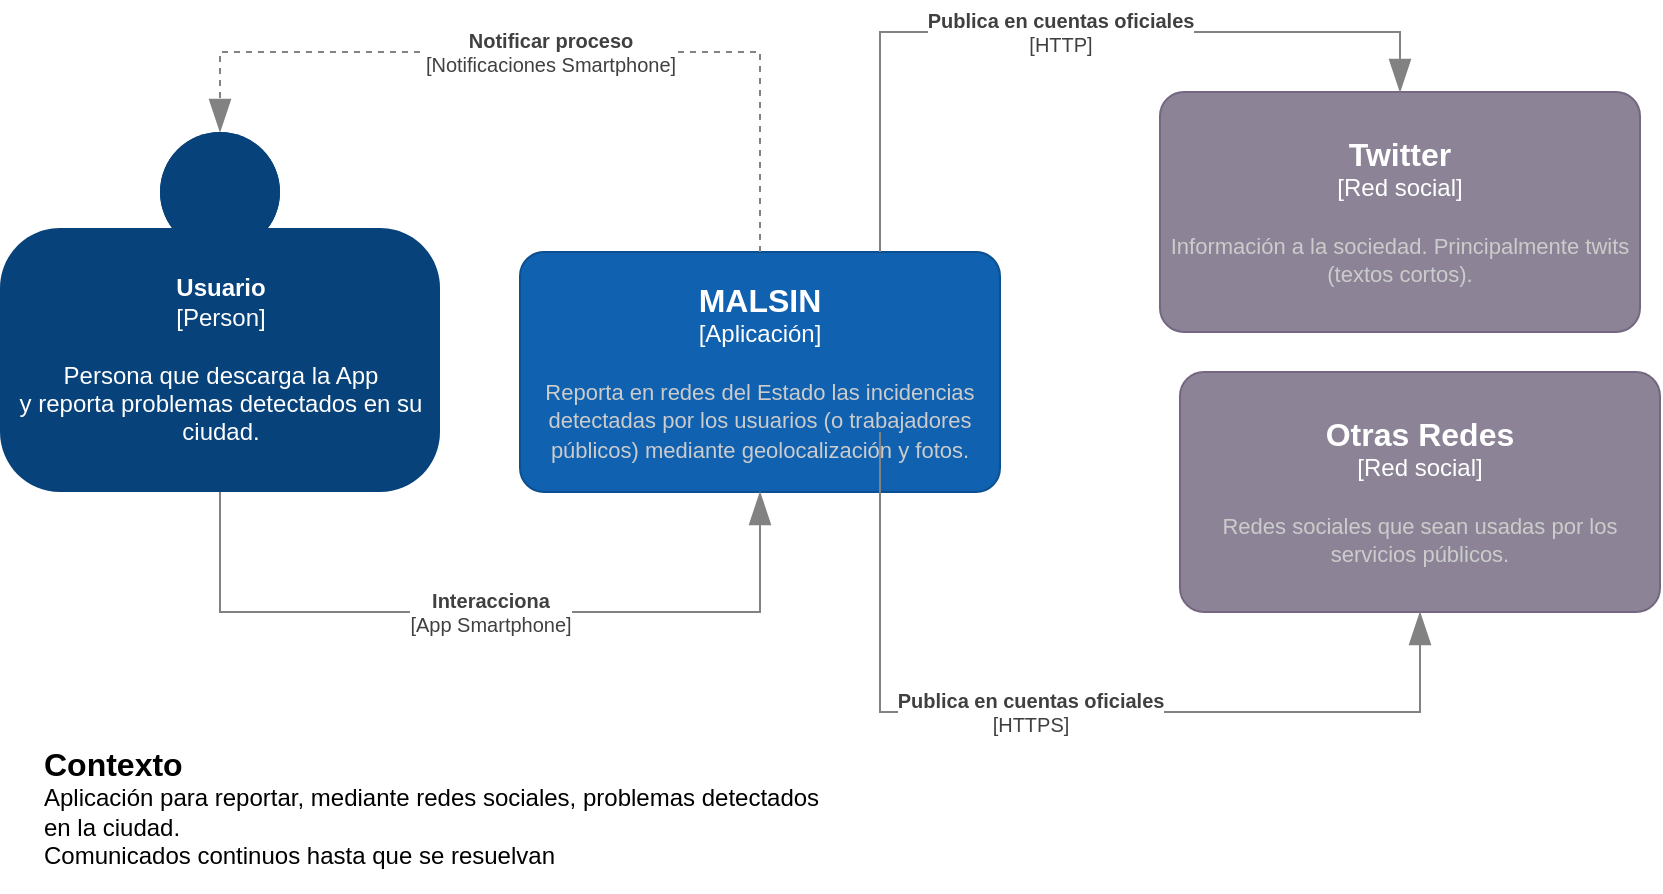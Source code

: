 <mxfile version="15.4.0" type="device" pages="2"><diagram id="bhpcVSIzA_ziSEn6IgQa" name="Contexto"><mxGraphModel dx="1024" dy="592" grid="1" gridSize="10" guides="1" tooltips="1" connect="1" arrows="1" fold="1" page="1" pageScale="1" pageWidth="1169" pageHeight="827" math="0" shadow="0"><root><mxCell id="0"/><mxCell id="1" parent="0"/><object placeholders="1" c4Name="MALSIN" c4Type="Aplicación" c4Description="Reporta en redes del Estado las incidencias detectadas por los usuarios (o trabajadores públicos) mediante geolocalización y fotos." label="&lt;font style=&quot;font-size: 16px&quot;&gt;&lt;b&gt;%c4Name%&lt;/b&gt;&lt;/font&gt;&lt;div&gt;[%c4Type%]&lt;/div&gt;&lt;br&gt;&lt;div&gt;&lt;font style=&quot;font-size: 11px&quot;&gt;&lt;font color=&quot;#cccccc&quot;&gt;%c4Description%&lt;/font&gt;&lt;/div&gt;" id="xZWOkpPR-2VBZKUVJ4dj-3"><mxCell style="rounded=1;whiteSpace=wrap;html=1;labelBackgroundColor=none;fillColor=#1061B0;fontColor=#ffffff;align=center;arcSize=10;strokeColor=#0D5091;metaEdit=1;resizable=0;points=[[0.25,0,0],[0.5,0,0],[0.75,0,0],[1,0.25,0],[1,0.5,0],[1,0.75,0],[0.75,1,0],[0.5,1,0],[0.25,1,0],[0,0.75,0],[0,0.5,0],[0,0.25,0]];" vertex="1" parent="1"><mxGeometry x="270" y="260" width="240" height="120" as="geometry"/></mxCell></object><object placeholders="1" c4Name="Twitter" c4Type="Red social" c4Description="Información a la sociedad. Principalmente twits (textos cortos)." label="&lt;font style=&quot;font-size: 16px&quot;&gt;&lt;b&gt;%c4Name%&lt;/b&gt;&lt;/font&gt;&lt;div&gt;[%c4Type%]&lt;/div&gt;&lt;br&gt;&lt;div&gt;&lt;font style=&quot;font-size: 11px&quot;&gt;&lt;font color=&quot;#cccccc&quot;&gt;%c4Description%&lt;/font&gt;&lt;/div&gt;" id="xZWOkpPR-2VBZKUVJ4dj-4"><mxCell style="rounded=1;whiteSpace=wrap;html=1;labelBackgroundColor=none;fillColor=#8C8496;fontColor=#ffffff;align=center;arcSize=10;strokeColor=#736782;metaEdit=1;resizable=0;points=[[0.25,0,0],[0.5,0,0],[0.75,0,0],[1,0.25,0],[1,0.5,0],[1,0.75,0],[0.75,1,0],[0.5,1,0],[0.25,1,0],[0,0.75,0],[0,0.5,0],[0,0.25,0]];" vertex="1" parent="1"><mxGeometry x="590" y="180" width="240" height="120" as="geometry"/></mxCell></object><object placeholders="1" c4Name="Otras Redes" c4Type="Red social" c4Description="Redes sociales que sean usadas por los servicios públicos." label="&lt;font style=&quot;font-size: 16px&quot;&gt;&lt;b&gt;%c4Name%&lt;/b&gt;&lt;/font&gt;&lt;div&gt;[%c4Type%]&lt;/div&gt;&lt;br&gt;&lt;div&gt;&lt;font style=&quot;font-size: 11px&quot;&gt;&lt;font color=&quot;#cccccc&quot;&gt;%c4Description%&lt;/font&gt;&lt;/div&gt;" id="xZWOkpPR-2VBZKUVJ4dj-5"><mxCell style="rounded=1;whiteSpace=wrap;html=1;labelBackgroundColor=none;fillColor=#8C8496;fontColor=#ffffff;align=center;arcSize=10;strokeColor=#736782;metaEdit=1;resizable=0;points=[[0.25,0,0],[0.5,0,0],[0.75,0,0],[1,0.25,0],[1,0.5,0],[1,0.75,0],[0.75,1,0],[0.5,1,0],[0.25,1,0],[0,0.75,0],[0,0.5,0],[0,0.25,0]];direction=west;" vertex="1" parent="1"><mxGeometry x="600" y="320" width="240" height="120" as="geometry"/></mxCell></object><object placeholders="1" c4Type="Relationship" c4Technology="App Smartphone" c4Description="Interacciona" label="&lt;div style=&quot;text-align: left&quot;&gt;&lt;div style=&quot;text-align: center&quot;&gt;&lt;b&gt;%c4Description%&lt;/b&gt;&lt;/div&gt;&lt;div style=&quot;text-align: center&quot;&gt;[%c4Technology%]&lt;/div&gt;&lt;/div&gt;" id="xZWOkpPR-2VBZKUVJ4dj-6"><mxCell style="endArrow=blockThin;html=1;fontSize=10;fontColor=#404040;strokeWidth=1;endFill=1;strokeColor=#828282;elbow=vertical;metaEdit=1;endSize=14;startSize=14;jumpStyle=arc;jumpSize=16;rounded=0;edgeStyle=orthogonalEdgeStyle;exitX=0.5;exitY=1;exitDx=0;exitDy=0;exitPerimeter=0;entryX=0.5;entryY=1;entryDx=0;entryDy=0;entryPerimeter=0;" edge="1" parent="1" target="xZWOkpPR-2VBZKUVJ4dj-3" source="xZWOkpPR-2VBZKUVJ4dj-10"><mxGeometry width="240" relative="1" as="geometry"><mxPoint x="100" y="380" as="sourcePoint"/><mxPoint x="460" y="260" as="targetPoint"/><Array as="points"><mxPoint x="120" y="440"/><mxPoint x="390" y="440"/></Array></mxGeometry></mxCell></object><object placeholders="1" c4Type="Relationship" c4Technology="Notificaciones Smartphone" c4Description="Notificar proceso" label="&lt;div style=&quot;text-align: left&quot;&gt;&lt;div style=&quot;text-align: center&quot;&gt;&lt;b&gt;%c4Description%&lt;/b&gt;&lt;/div&gt;&lt;div style=&quot;text-align: center&quot;&gt;[%c4Technology%]&lt;/div&gt;&lt;/div&gt;" id="xZWOkpPR-2VBZKUVJ4dj-7"><mxCell style="endArrow=blockThin;html=1;fontSize=10;fontColor=#404040;strokeWidth=1;endFill=1;strokeColor=#828282;elbow=vertical;metaEdit=1;endSize=14;startSize=14;jumpStyle=arc;jumpSize=16;rounded=0;edgeStyle=orthogonalEdgeStyle;exitX=0.5;exitY=0;exitDx=0;exitDy=0;exitPerimeter=0;entryX=0.5;entryY=0;entryDx=0;entryDy=0;entryPerimeter=0;dashed=1;" edge="1" parent="1" source="xZWOkpPR-2VBZKUVJ4dj-3" target="xZWOkpPR-2VBZKUVJ4dj-10"><mxGeometry width="240" relative="1" as="geometry"><mxPoint x="290" y="320" as="sourcePoint"/><mxPoint x="100" y="200" as="targetPoint"/><Array as="points"><mxPoint x="350" y="160"/><mxPoint x="95" y="160"/></Array></mxGeometry></mxCell></object><object placeholders="1" c4Type="Relationship" c4Technology="HTTP" c4Description="Publica en cuentas oficiales" label="&lt;div style=&quot;text-align: left&quot;&gt;&lt;div style=&quot;text-align: center&quot;&gt;&lt;b&gt;%c4Description%&lt;/b&gt;&lt;/div&gt;&lt;div style=&quot;text-align: center&quot;&gt;[%c4Technology%]&lt;/div&gt;&lt;/div&gt;" id="xZWOkpPR-2VBZKUVJ4dj-8"><mxCell style="endArrow=blockThin;html=1;fontSize=10;fontColor=#404040;strokeWidth=1;endFill=1;strokeColor=#828282;elbow=vertical;metaEdit=1;endSize=14;startSize=14;jumpStyle=arc;jumpSize=16;rounded=0;edgeStyle=orthogonalEdgeStyle;exitX=0.75;exitY=0;exitDx=0;exitDy=0;exitPerimeter=0;entryX=0.5;entryY=0;entryDx=0;entryDy=0;entryPerimeter=0;" edge="1" parent="1" source="xZWOkpPR-2VBZKUVJ4dj-3" target="xZWOkpPR-2VBZKUVJ4dj-4"><mxGeometry width="240" relative="1" as="geometry"><mxPoint x="290" y="320" as="sourcePoint"/><mxPoint x="530" y="320" as="targetPoint"/><Array as="points"><mxPoint x="450" y="150"/><mxPoint x="710" y="150"/></Array></mxGeometry></mxCell></object><object placeholders="1" c4Type="Relationship" c4Technology="HTTPS" c4Description="Publica en cuentas oficiales" label="&lt;div style=&quot;text-align: left&quot;&gt;&lt;div style=&quot;text-align: center&quot;&gt;&lt;b&gt;%c4Description%&lt;/b&gt;&lt;/div&gt;&lt;div style=&quot;text-align: center&quot;&gt;[%c4Technology%]&lt;/div&gt;&lt;/div&gt;" id="xZWOkpPR-2VBZKUVJ4dj-9"><mxCell style="endArrow=blockThin;html=1;fontSize=10;fontColor=#404040;strokeWidth=1;endFill=1;strokeColor=#828282;elbow=vertical;metaEdit=1;endSize=14;startSize=14;jumpStyle=arc;jumpSize=16;rounded=0;edgeStyle=orthogonalEdgeStyle;entryX=0.5;entryY=0;entryDx=0;entryDy=0;entryPerimeter=0;exitX=0.75;exitY=1;exitDx=0;exitDy=0;exitPerimeter=0;" edge="1" parent="1" source="xZWOkpPR-2VBZKUVJ4dj-3" target="xZWOkpPR-2VBZKUVJ4dj-5"><mxGeometry width="240" relative="1" as="geometry"><mxPoint x="290" y="300" as="sourcePoint"/><mxPoint x="530" y="300" as="targetPoint"/><Array as="points"><mxPoint x="450" y="350"/><mxPoint x="450" y="350"/><mxPoint x="450" y="490"/><mxPoint x="720" y="490"/></Array></mxGeometry></mxCell></object><object placeholders="1" c4Name="Usuario" c4Type="Person" c4Description="Persona que descarga la App&#10;y reporta problemas detectados en su&#10;ciudad." label="&lt;b&gt;%c4Name%&lt;/b&gt;&lt;div&gt;[%c4Type%]&lt;/div&gt;&lt;br&gt;&lt;div&gt;%c4Description%&lt;/div&gt;" id="xZWOkpPR-2VBZKUVJ4dj-10"><mxCell style="html=1;dashed=0;whitespace=wrap;fillColor=#08427b;strokeColor=none;fontColor=#ffffff;shape=mxgraph.c4.person;align=center;metaEdit=1;points=[[0.5,0,0],[1,0.5,0],[1,0.75,0],[0.75,1,0],[0.5,1,0],[0.25,1,0],[0,0.75,0],[0,0.5,0]];metaData={&quot;c4Type&quot;:{&quot;editable&quot;:false}};" vertex="1" parent="1"><mxGeometry x="10" y="200" width="220" height="180" as="geometry"/></mxCell></object><object placeholders="1" c4Name="Contexto" c4Type="ContainerScopeBoundary" c4Description="Aplicación para reportar, mediante redes sociales, problemas detectados en la ciudad.&#10;Comunicados continuos hasta que se resuelvan" label="&lt;font style=&quot;font-size: 16px&quot;&gt;&lt;b&gt;&lt;div style=&quot;text-align: left&quot;&gt;%c4Name%&lt;/div&gt;&lt;/b&gt;&lt;/font&gt;&lt;div style=&quot;text-align: left&quot;&gt;%c4Description%&lt;/div&gt;" id="xZWOkpPR-2VBZKUVJ4dj-13"><mxCell style="text;html=1;strokeColor=none;fillColor=none;align=left;verticalAlign=top;whiteSpace=wrap;rounded=0;metaEdit=1;allowArrows=0;resizable=1;rotatable=0;connectable=0;recursiveResize=0;expand=0;pointerEvents=0;points=[[0.25,0,0],[0.5,0,0],[0.75,0,0],[1,0.25,0],[1,0.5,0],[1,0.75,0],[0.75,1,0],[0.5,1,0],[0.25,1,0],[0,0.75,0],[0,0.5,0],[0,0.25,0]];" vertex="1" parent="1"><mxGeometry x="30" y="500" width="390" height="80" as="geometry"/></mxCell></object></root></mxGraphModel></diagram><diagram id="jKZFux_ijiAEWJzYeSFY" name="Container"><mxGraphModel dx="1463" dy="846" grid="1" gridSize="10" guides="1" tooltips="1" connect="1" arrows="1" fold="1" page="1" pageScale="1" pageWidth="1169" pageHeight="827" math="0" shadow="0"><root><mxCell id="hO78FGrS3cCrZq-uTMyz-0"/><mxCell id="hO78FGrS3cCrZq-uTMyz-1" parent="hO78FGrS3cCrZq-uTMyz-0"/><object placeholders="1" c4Name="MALSIN" c4Type="SystemScopeBoundary" c4Application="Aplicación" label="&lt;font style=&quot;font-size: 16px&quot;&gt;&lt;b&gt;&lt;div style=&quot;text-align: left&quot;&gt;%c4Name%&lt;/div&gt;&lt;/b&gt;&lt;/font&gt;&lt;div style=&quot;text-align: left&quot;&gt;[%c4Application%]&lt;/div&gt;" id="hO78FGrS3cCrZq-uTMyz-2"><mxCell style="rounded=1;fontSize=11;whiteSpace=wrap;html=1;dashed=1;arcSize=20;fillColor=none;strokeColor=#666666;fontColor=#333333;labelBackgroundColor=none;align=left;verticalAlign=bottom;labelBorderColor=none;spacingTop=0;spacing=10;dashPattern=8 4;metaEdit=1;rotatable=0;perimeter=rectanglePerimeter;noLabel=0;labelPadding=0;allowArrows=0;connectable=0;expand=0;recursiveResize=0;editable=1;pointerEvents=0;absoluteArcSize=1;points=[[0.25,0,0],[0.5,0,0],[0.75,0,0],[1,0.25,0],[1,0.5,0],[1,0.75,0],[0.75,1,0],[0.5,1,0],[0.25,1,0],[0,0.75,0],[0,0.5,0],[0,0.25,0]];" vertex="1" parent="hO78FGrS3cCrZq-uTMyz-1"><mxGeometry x="140" y="280" width="980" height="480" as="geometry"/></mxCell></object><object placeholders="1" c4Name="Servidor Central" c4Type="Container" c4Technology="Spring-ApiRest" c4Description="Comunica las incidencias en las redes sociales. &#10;Recibe las incidencias." label="&lt;font style=&quot;font-size: 16px&quot;&gt;&lt;b&gt;%c4Name%&lt;/b&gt;&lt;/font&gt;&lt;div&gt;[%c4Type%: %c4Technology%]&lt;/div&gt;&lt;br&gt;&lt;div&gt;&lt;font style=&quot;font-size: 11px&quot;&gt;&lt;font color=&quot;#E6E6E6&quot;&gt;%c4Description%&lt;/font&gt;&lt;/div&gt;" id="hO78FGrS3cCrZq-uTMyz-3"><mxCell style="rounded=1;whiteSpace=wrap;html=1;fontSize=11;labelBackgroundColor=none;fillColor=#23A2D9;fontColor=#ffffff;align=center;arcSize=10;strokeColor=#0E7DAD;metaEdit=1;resizable=0;points=[[0.25,0,0],[0.5,0,0],[0.75,0,0],[1,0.25,0],[1,0.5,0],[1,0.75,0],[0.75,1,0],[0.5,1,0],[0.25,1,0],[0,0.75,0],[0,0.5,0],[0,0.25,0]];" vertex="1" parent="hO78FGrS3cCrZq-uTMyz-1"><mxGeometry x="310" y="302.5" width="240" height="120" as="geometry"/></mxCell></object><object placeholders="1" c4Name="Usuario" c4Type="Person" c4Description="Persona que descarga la App&#10;y reporta problemas detectados en su&#10;ciudad." label="&lt;b&gt;%c4Name%&lt;/b&gt;&lt;div&gt;[%c4Type%]&lt;/div&gt;&lt;br&gt;&lt;div&gt;%c4Description%&lt;/div&gt;" id="13QODg2VXAd3xc3TsFXr-0"><mxCell style="html=1;dashed=0;whitespace=wrap;fillColor=#08427b;strokeColor=none;fontColor=#ffffff;shape=mxgraph.c4.person;align=center;metaEdit=1;points=[[0.5,0,0],[1,0.5,0],[1,0.75,0],[0.75,1,0],[0.5,1,0],[0.25,1,0],[0,0.75,0],[0,0.5,0]];metaData={&quot;c4Type&quot;:{&quot;editable&quot;:false}};" vertex="1" parent="hO78FGrS3cCrZq-uTMyz-1"><mxGeometry x="725" y="10" width="210" height="170" as="geometry"/></mxCell></object><object placeholders="1" c4Name="Aplicación Móvil" c4Type="Container" c4Technology="¿Xamarin?¿ionic?" c4Description="Gestiona fotos, geolocalización, mensajes y sincronizacion con internet." label="&lt;font style=&quot;font-size: 16px&quot;&gt;&lt;b&gt;%c4Name%&lt;/b&gt;&lt;/font&gt;&lt;div&gt;[%c4Type%: %c4Technology%]&lt;/div&gt;&lt;br&gt;&lt;div&gt;&lt;font style=&quot;font-size: 11px&quot;&gt;&lt;font color=&quot;#E6E6E6&quot;&gt;%c4Description%&lt;/font&gt;&lt;/div&gt;" id="13QODg2VXAd3xc3TsFXr-3"><mxCell style="rounded=1;whiteSpace=wrap;html=1;fontSize=11;labelBackgroundColor=none;fillColor=#23A2D9;fontColor=#ffffff;align=center;arcSize=10;strokeColor=#0E7DAD;metaEdit=1;resizable=0;points=[[0.25,0,0],[0.5,0,0],[0.75,0,0],[1,0.25,0],[1,0.5,0],[1,0.75,0],[0.75,1,0],[0.5,1,0],[0.25,1,0],[0,0.75,0],[0,0.5,0],[0,0.25,0]];" vertex="1" parent="hO78FGrS3cCrZq-uTMyz-1"><mxGeometry x="710" y="302.5" width="240" height="120" as="geometry"/></mxCell></object><object placeholders="1" c4Type="Database" c4Container="" c4Technology="PostgreSQL" c4Description="" label="%c4Type%&lt;div&gt;[%c4Container%:&amp;nbsp;%c4Technology%]&lt;/div&gt;&lt;br&gt;&lt;div&gt;%c4Description%&lt;/div&gt;" id="13QODg2VXAd3xc3TsFXr-4"><mxCell style="shape=cylinder;whiteSpace=wrap;html=1;boundedLbl=1;rounded=0;labelBackgroundColor=none;fillColor=#438DD5;fontSize=12;fontColor=#ffffff;align=center;strokeColor=#3C7FC0;metaEdit=1;points=[[0.5,0,0],[1,0.25,0],[1,0.5,0],[1,0.75,0],[0.5,1,0],[0,0.75,0],[0,0.5,0],[0,0.25,0]];metaData={&quot;c4Type&quot;:{&quot;editable&quot;:false}};" vertex="1" parent="hO78FGrS3cCrZq-uTMyz-1"><mxGeometry x="150" y="294" width="80" height="70" as="geometry"/></mxCell></object><object placeholders="1" c4Type="Database" c4Container="" c4Technology="SQLite" c4Description="" label="%c4Type%&lt;div&gt;[%c4Container%:&amp;nbsp;%c4Technology%]&lt;/div&gt;&lt;br&gt;&lt;div&gt;%c4Description%&lt;/div&gt;" id="13QODg2VXAd3xc3TsFXr-5"><mxCell style="shape=cylinder;whiteSpace=wrap;html=1;boundedLbl=1;rounded=0;labelBackgroundColor=none;fillColor=#438DD5;fontSize=12;fontColor=#ffffff;align=center;strokeColor=#3C7FC0;metaEdit=1;points=[[0.5,0,0],[1,0.25,0],[1,0.5,0],[1,0.75,0],[0.5,1,0],[0,0.75,0],[0,0.5,0],[0,0.25,0]];metaData={&quot;c4Type&quot;:{&quot;editable&quot;:false}};" vertex="1" parent="hO78FGrS3cCrZq-uTMyz-1"><mxGeometry x="1040" y="314" width="70" height="80" as="geometry"/></mxCell></object><object placeholders="1" c4Name="IA Google" c4Type="Container" c4Technology="ApiRest" c4Description="Descarta imágenes que no sean adecuadas o sean de mal gusto." label="&lt;font style=&quot;font-size: 16px&quot;&gt;&lt;b&gt;%c4Name%&lt;/b&gt;&lt;/font&gt;&lt;div&gt;[%c4Type%: %c4Technology%]&lt;/div&gt;&lt;br&gt;&lt;div&gt;&lt;font style=&quot;font-size: 11px&quot;&gt;&lt;font color=&quot;#E6E6E6&quot;&gt;%c4Description%&lt;/font&gt;&lt;/div&gt;" id="13QODg2VXAd3xc3TsFXr-6"><mxCell style="rounded=1;whiteSpace=wrap;html=1;fontSize=11;labelBackgroundColor=none;fillColor=#23A2D9;fontColor=#ffffff;align=center;arcSize=10;strokeColor=#0E7DAD;metaEdit=1;resizable=0;points=[[0.25,0,0],[0.5,0,0],[0.75,0,0],[1,0.25,0],[1,0.5,0],[1,0.75,0],[0.75,1,0],[0.5,1,0],[0.25,1,0],[0,0.75,0],[0,0.5,0],[0,0.25,0]];" vertex="1" parent="hO78FGrS3cCrZq-uTMyz-1"><mxGeometry x="160" y="560" width="240" height="120" as="geometry"/></mxCell></object><object placeholders="1" c4Name="Red social" c4Type="Container" c4Technology="ApiRest" c4Description="Gestiona cuentas de usuario" label="&lt;font style=&quot;font-size: 16px&quot;&gt;&lt;b&gt;%c4Name%&lt;/b&gt;&lt;/font&gt;&lt;div&gt;[%c4Type%: %c4Technology%]&lt;/div&gt;&lt;br&gt;&lt;div&gt;&lt;font style=&quot;font-size: 11px&quot;&gt;&lt;font color=&quot;#E6E6E6&quot;&gt;%c4Description%&lt;/font&gt;&lt;/div&gt;" id="13QODg2VXAd3xc3TsFXr-7"><mxCell style="rounded=1;whiteSpace=wrap;html=1;fontSize=11;labelBackgroundColor=none;fillColor=#23A2D9;fontColor=#ffffff;align=center;arcSize=10;strokeColor=#0E7DAD;metaEdit=1;resizable=0;points=[[0.25,0,0],[0.5,0,0],[0.75,0,0],[1,0.25,0],[1,0.5,0],[1,0.75,0],[0.75,1,0],[0.5,1,0],[0.25,1,0],[0,0.75,0],[0,0.5,0],[0,0.25,0]];" vertex="1" parent="hO78FGrS3cCrZq-uTMyz-1"><mxGeometry x="420" y="560" width="240" height="120" as="geometry"/></mxCell></object><object placeholders="1" c4Name="Maps Google" c4Type="Container" c4Technology="servicio geolocalización" c4Description="Provee geolocalización y mapa interactivo" label="&lt;font style=&quot;font-size: 16px&quot;&gt;&lt;b&gt;%c4Name%&lt;/b&gt;&lt;/font&gt;&lt;div&gt;[%c4Type%: %c4Technology%]&lt;/div&gt;&lt;br&gt;&lt;div&gt;&lt;font style=&quot;font-size: 11px&quot;&gt;&lt;font color=&quot;#E6E6E6&quot;&gt;%c4Description%&lt;/font&gt;&lt;/div&gt;" id="13QODg2VXAd3xc3TsFXr-8"><mxCell style="rounded=1;whiteSpace=wrap;html=1;fontSize=11;labelBackgroundColor=none;fillColor=#23A2D9;fontColor=#ffffff;align=center;arcSize=10;strokeColor=#0E7DAD;metaEdit=1;resizable=0;points=[[0.25,0,0],[0.5,0,0],[0.75,0,0],[1,0.25,0],[1,0.5,0],[1,0.75,0],[0.75,1,0],[0.5,1,0],[0.25,1,0],[0,0.75,0],[0,0.5,0],[0,0.25,0]];" vertex="1" parent="hO78FGrS3cCrZq-uTMyz-1"><mxGeometry x="710" y="490" width="240" height="120" as="geometry"/></mxCell></object><object placeholders="1" c4Type="Relationship" c4Technology="JDBC" c4Description="CRUD" label="&lt;div style=&quot;text-align: left&quot;&gt;&lt;div style=&quot;text-align: center&quot;&gt;&lt;b&gt;%c4Description%&lt;/b&gt;&lt;/div&gt;&lt;div style=&quot;text-align: center&quot;&gt;[%c4Technology%]&lt;/div&gt;&lt;/div&gt;" id="CpWykEdJNzzHV7zhHV0Y-0"><mxCell style="endArrow=blockThin;html=1;fontSize=10;fontColor=#404040;strokeWidth=1;endFill=1;strokeColor=#828282;elbow=vertical;metaEdit=1;endSize=14;startSize=14;jumpStyle=arc;jumpSize=16;rounded=0;exitX=0;exitY=0.5;exitDx=0;exitDy=0;exitPerimeter=0;entryX=1;entryY=0.5;entryDx=0;entryDy=0;entryPerimeter=0;" edge="1" parent="hO78FGrS3cCrZq-uTMyz-1" source="hO78FGrS3cCrZq-uTMyz-3" target="13QODg2VXAd3xc3TsFXr-4"><mxGeometry width="240" relative="1" as="geometry"><mxPoint x="280" y="460" as="sourcePoint"/><mxPoint x="550" y="460" as="targetPoint"/></mxGeometry></mxCell></object><object placeholders="1" c4Type="Relationship" c4Technology="HTTP" c4Description="envía fotos" label="&lt;div style=&quot;text-align: left&quot;&gt;&lt;div style=&quot;text-align: center&quot;&gt;&lt;b&gt;%c4Description%&lt;/b&gt;&lt;/div&gt;&lt;div style=&quot;text-align: center&quot;&gt;[%c4Technology%]&lt;/div&gt;&lt;/div&gt;" id="CpWykEdJNzzHV7zhHV0Y-1"><mxCell style="endArrow=blockThin;html=1;fontSize=10;fontColor=#404040;strokeWidth=1;endFill=1;strokeColor=#828282;elbow=vertical;metaEdit=1;endSize=14;startSize=14;jumpStyle=arc;jumpSize=16;rounded=0;exitX=0.25;exitY=1;exitDx=0;exitDy=0;exitPerimeter=0;entryX=0.5;entryY=0;entryDx=0;entryDy=0;entryPerimeter=0;" edge="1" parent="hO78FGrS3cCrZq-uTMyz-1" source="hO78FGrS3cCrZq-uTMyz-3" target="13QODg2VXAd3xc3TsFXr-6"><mxGeometry width="240" relative="1" as="geometry"><mxPoint x="340" y="490" as="sourcePoint"/><mxPoint x="610" y="490" as="targetPoint"/></mxGeometry></mxCell></object><object placeholders="1" c4Type="Relationship" c4Technology="HTTP" c4Description="Gestiona cuenta" label="&lt;div style=&quot;text-align: left&quot;&gt;&lt;div style=&quot;text-align: center&quot;&gt;&lt;b&gt;%c4Description%&lt;/b&gt;&lt;/div&gt;&lt;div style=&quot;text-align: center&quot;&gt;[%c4Technology%]&lt;/div&gt;&lt;/div&gt;" id="CpWykEdJNzzHV7zhHV0Y-2"><mxCell style="endArrow=blockThin;html=1;fontSize=10;fontColor=#404040;strokeWidth=1;endFill=1;strokeColor=#828282;elbow=vertical;metaEdit=1;endSize=14;startSize=14;jumpStyle=arc;jumpSize=16;rounded=0;exitX=0.75;exitY=1;exitDx=0;exitDy=0;exitPerimeter=0;entryX=0.25;entryY=0;entryDx=0;entryDy=0;entryPerimeter=0;" edge="1" parent="hO78FGrS3cCrZq-uTMyz-1" source="hO78FGrS3cCrZq-uTMyz-3" target="13QODg2VXAd3xc3TsFXr-7"><mxGeometry width="240" relative="1" as="geometry"><mxPoint x="490" y="490" as="sourcePoint"/><mxPoint x="760" y="490" as="targetPoint"/></mxGeometry></mxCell></object><mxCell id="CpWykEdJNzzHV7zhHV0Y-4" value="" style="endArrow=classic;html=1;rounded=0;edgeStyle=orthogonalEdgeStyle;exitX=0.5;exitY=1;exitDx=0;exitDy=0;exitPerimeter=0;entryX=0.5;entryY=0;entryDx=0;entryDy=0;entryPerimeter=0;strokeColor=#828282;" edge="1" parent="hO78FGrS3cCrZq-uTMyz-1" source="13QODg2VXAd3xc3TsFXr-3" target="13QODg2VXAd3xc3TsFXr-8"><mxGeometry relative="1" as="geometry"><mxPoint x="460" y="450" as="sourcePoint"/><mxPoint x="560" y="450" as="targetPoint"/></mxGeometry></mxCell><mxCell id="CpWykEdJNzzHV7zhHV0Y-5" value="&lt;b&gt;&lt;font color=&quot;#828282&quot;&gt;Usa&lt;/font&gt;&lt;/b&gt;" style="edgeLabel;resizable=0;html=1;align=center;verticalAlign=middle;strokeColor=#828282;" connectable="0" vertex="1" parent="CpWykEdJNzzHV7zhHV0Y-4"><mxGeometry relative="1" as="geometry"><mxPoint y="-6" as="offset"/></mxGeometry></mxCell><mxCell id="CpWykEdJNzzHV7zhHV0Y-6" value="" style="endArrow=classic;html=1;rounded=0;edgeStyle=orthogonalEdgeStyle;exitX=0.25;exitY=0;exitDx=0;exitDy=0;exitPerimeter=0;entryX=0;entryY=0.75;entryDx=0;entryDy=0;entryPerimeter=0;strokeColor=#828282;dashed=1;" edge="1" parent="hO78FGrS3cCrZq-uTMyz-1" source="13QODg2VXAd3xc3TsFXr-6" target="hO78FGrS3cCrZq-uTMyz-3"><mxGeometry relative="1" as="geometry"><mxPoint x="200" y="414" as="sourcePoint"/><mxPoint x="200" y="541.5" as="targetPoint"/></mxGeometry></mxCell><mxCell id="CpWykEdJNzzHV7zhHV0Y-7" value="&lt;font color=&quot;#828282&quot;&gt;&lt;b&gt;Retorna &lt;br&gt;respuesta&lt;/b&gt;&lt;/font&gt;" style="edgeLabel;resizable=0;html=1;align=center;verticalAlign=middle;strokeColor=#828282;" connectable="0" vertex="1" parent="CpWykEdJNzzHV7zhHV0Y-6"><mxGeometry relative="1" as="geometry"><mxPoint y="21" as="offset"/></mxGeometry></mxCell><mxCell id="CpWykEdJNzzHV7zhHV0Y-8" value="" style="endArrow=classic;html=1;rounded=0;edgeStyle=orthogonalEdgeStyle;exitX=1;exitY=0.5;exitDx=0;exitDy=0;exitPerimeter=0;entryX=0.029;entryY=0.598;entryDx=0;entryDy=0;entryPerimeter=0;strokeColor=#828282;" edge="1" parent="hO78FGrS3cCrZq-uTMyz-1" source="13QODg2VXAd3xc3TsFXr-3" target="13QODg2VXAd3xc3TsFXr-5"><mxGeometry relative="1" as="geometry"><mxPoint x="980" y="460" as="sourcePoint"/><mxPoint x="980" y="587.5" as="targetPoint"/></mxGeometry></mxCell><mxCell id="CpWykEdJNzzHV7zhHV0Y-9" value="&lt;font color=&quot;#828282&quot;&gt;&lt;b&gt;CRUD&lt;/b&gt;&lt;/font&gt;" style="edgeLabel;resizable=0;html=1;align=center;verticalAlign=middle;strokeColor=#828282;" connectable="0" vertex="1" parent="CpWykEdJNzzHV7zhHV0Y-8"><mxGeometry relative="1" as="geometry"><mxPoint y="1" as="offset"/></mxGeometry></mxCell><object placeholders="1" c4Type="Relationship" c4Technology="HTTP" c4Description="Publica en cuentas oficiales" label="&lt;div style=&quot;text-align: left&quot;&gt;&lt;div style=&quot;text-align: center&quot;&gt;&lt;b&gt;%c4Description%&lt;/b&gt;&lt;/div&gt;&lt;div style=&quot;text-align: center&quot;&gt;[%c4Technology%]&lt;/div&gt;&lt;/div&gt;" id="3cH88M7gt2CRyo4NT_tL-0"><mxCell style="endArrow=blockThin;html=1;fontSize=10;fontColor=#404040;strokeWidth=1;endFill=1;strokeColor=#828282;elbow=vertical;metaEdit=1;endSize=14;startSize=14;jumpStyle=arc;jumpSize=16;rounded=0;edgeStyle=orthogonalEdgeStyle;entryX=0;entryY=0.5;entryDx=0;entryDy=0;entryPerimeter=0;" edge="1" parent="hO78FGrS3cCrZq-uTMyz-1" target="G-4HeesPJAA0FM00cazJ-0"><mxGeometry width="240" relative="1" as="geometry"><mxPoint x="1120" y="400" as="sourcePoint"/><mxPoint x="1320" y="400" as="targetPoint"/><Array as="points"><mxPoint x="1260" y="400"/><mxPoint x="1260" y="400"/></Array></mxGeometry></mxCell></object><object placeholders="1" c4Name="Twitter" c4Type="Red social" c4Description="Información a la sociedad. Principalmente twits (textos cortos)." label="&lt;font style=&quot;font-size: 16px&quot;&gt;&lt;b&gt;%c4Name%&lt;/b&gt;&lt;/font&gt;&lt;div&gt;[%c4Type%]&lt;/div&gt;&lt;br&gt;&lt;div&gt;&lt;font style=&quot;font-size: 11px&quot;&gt;&lt;font color=&quot;#cccccc&quot;&gt;%c4Description%&lt;/font&gt;&lt;/div&gt;" id="G-4HeesPJAA0FM00cazJ-0"><mxCell style="rounded=1;whiteSpace=wrap;html=1;labelBackgroundColor=none;fillColor=#8C8496;fontColor=#ffffff;align=center;arcSize=10;strokeColor=#736782;metaEdit=1;resizable=0;points=[[0.25,0,0],[0.5,0,0],[0.75,0,0],[1,0.25,0],[1,0.5,0],[1,0.75,0],[0.75,1,0],[0.5,1,0],[0.25,1,0],[0,0.75,0],[0,0.5,0],[0,0.25,0]];" vertex="1" parent="hO78FGrS3cCrZq-uTMyz-1"><mxGeometry x="1320" y="340" width="240" height="120" as="geometry"/></mxCell></object><object placeholders="1" c4Name="Otras Redes" c4Type="Red social" c4Description="Redes sociales que sean usadas por los servicios públicos." label="&lt;font style=&quot;font-size: 16px&quot;&gt;&lt;b&gt;%c4Name%&lt;/b&gt;&lt;/font&gt;&lt;div&gt;[%c4Type%]&lt;/div&gt;&lt;br&gt;&lt;div&gt;&lt;font style=&quot;font-size: 11px&quot;&gt;&lt;font color=&quot;#cccccc&quot;&gt;%c4Description%&lt;/font&gt;&lt;/div&gt;" id="G-4HeesPJAA0FM00cazJ-1"><mxCell style="rounded=1;whiteSpace=wrap;html=1;labelBackgroundColor=none;fillColor=#8C8496;fontColor=#ffffff;align=center;arcSize=10;strokeColor=#736782;metaEdit=1;resizable=0;points=[[0.25,0,0],[0.5,0,0],[0.75,0,0],[1,0.25,0],[1,0.5,0],[1,0.75,0],[0.75,1,0],[0.5,1,0],[0.25,1,0],[0,0.75,0],[0,0.5,0],[0,0.25,0]];direction=west;" vertex="1" parent="hO78FGrS3cCrZq-uTMyz-1"><mxGeometry x="1320" y="500" width="240" height="120" as="geometry"/></mxCell></object><object placeholders="1" c4Type="Relationship" c4Technology="HTTP" c4Description="Publica en cuentas oficiales" label="&lt;div style=&quot;text-align: left&quot;&gt;&lt;div style=&quot;text-align: center&quot;&gt;&lt;b&gt;%c4Description%&lt;/b&gt;&lt;/div&gt;&lt;div style=&quot;text-align: center&quot;&gt;[%c4Technology%]&lt;/div&gt;&lt;/div&gt;" id="G-4HeesPJAA0FM00cazJ-2"><mxCell style="endArrow=blockThin;html=1;fontSize=10;fontColor=#404040;strokeWidth=1;endFill=1;strokeColor=#828282;elbow=vertical;metaEdit=1;endSize=14;startSize=14;jumpStyle=arc;jumpSize=16;rounded=0;edgeStyle=orthogonalEdgeStyle;entryX=1;entryY=0.5;entryDx=0;entryDy=0;entryPerimeter=0;" edge="1" parent="hO78FGrS3cCrZq-uTMyz-1" target="G-4HeesPJAA0FM00cazJ-1"><mxGeometry width="240" relative="1" as="geometry"><mxPoint x="1120" y="570" as="sourcePoint"/><mxPoint x="1480" y="570" as="targetPoint"/><Array as="points"><mxPoint x="1120" y="560"/></Array></mxGeometry></mxCell></object><object placeholders="1" c4Type="Relationship" c4Technology="HTTP" c4Description="Comunica incidencias" label="&lt;div style=&quot;text-align: left&quot;&gt;&lt;div style=&quot;text-align: center&quot;&gt;&lt;b&gt;%c4Description%&lt;/b&gt;&lt;/div&gt;&lt;div style=&quot;text-align: center&quot;&gt;[%c4Technology%]&lt;/div&gt;&lt;/div&gt;" id="zC7t5zVYTg67GcBsLTPI-4"><mxCell style="endArrow=blockThin;html=1;fontSize=10;fontColor=#404040;strokeWidth=1;endFill=1;strokeColor=#828282;elbow=vertical;metaEdit=1;endSize=14;startSize=14;jumpStyle=arc;jumpSize=16;rounded=0;entryX=1;entryY=0.5;entryDx=0;entryDy=0;entryPerimeter=0;exitX=0;exitY=0.5;exitDx=0;exitDy=0;exitPerimeter=0;" edge="1" parent="hO78FGrS3cCrZq-uTMyz-1" source="13QODg2VXAd3xc3TsFXr-3" target="hO78FGrS3cCrZq-uTMyz-3"><mxGeometry width="240" relative="1" as="geometry"><mxPoint x="670" y="410" as="sourcePoint"/><mxPoint x="620" y="527.5" as="targetPoint"/></mxGeometry></mxCell></object><object placeholders="1" c4Type="Relationship" c4Technology="App Smartphone" c4Description="Interacciona" label="&lt;div style=&quot;text-align: left&quot;&gt;&lt;div style=&quot;text-align: center&quot;&gt;&lt;b&gt;%c4Description%&lt;/b&gt;&lt;/div&gt;&lt;div style=&quot;text-align: center&quot;&gt;[%c4Technology%]&lt;/div&gt;&lt;/div&gt;" id="OIV5mV3YPPpU_vXd9xG6-0"><mxCell style="endArrow=blockThin;html=1;fontSize=10;fontColor=#404040;strokeWidth=1;endFill=1;strokeColor=#828282;elbow=vertical;metaEdit=1;endSize=14;startSize=14;jumpStyle=arc;jumpSize=16;rounded=0;exitX=0.75;exitY=1;exitDx=0;exitDy=0;exitPerimeter=0;entryX=0.75;entryY=0;entryDx=0;entryDy=0;entryPerimeter=0;" edge="1" parent="hO78FGrS3cCrZq-uTMyz-1" source="13QODg2VXAd3xc3TsFXr-0" target="13QODg2VXAd3xc3TsFXr-3"><mxGeometry width="240" relative="1" as="geometry"><mxPoint x="120" y="380" as="sourcePoint"/><mxPoint x="788" y="280" as="targetPoint"/></mxGeometry></mxCell></object><object placeholders="1" c4Type="Relationship" c4Technology="Notificaciones Smartphone" c4Description="Notificar proceso" label="&lt;div style=&quot;text-align: left&quot;&gt;&lt;div style=&quot;text-align: center&quot;&gt;&lt;b&gt;%c4Description%&lt;/b&gt;&lt;/div&gt;&lt;div style=&quot;text-align: center&quot;&gt;[%c4Technology%]&lt;/div&gt;&lt;/div&gt;" id="rlIBnRmgHPxgj2EluEi4-0"><mxCell style="endArrow=blockThin;html=1;fontSize=10;fontColor=#404040;strokeWidth=1;endFill=1;strokeColor=#828282;elbow=vertical;metaEdit=1;endSize=14;startSize=14;jumpStyle=arc;jumpSize=16;rounded=0;exitX=0.25;exitY=0;exitDx=0;exitDy=0;exitPerimeter=0;dashed=1;entryX=0.25;entryY=1;entryDx=0;entryDy=0;entryPerimeter=0;" edge="1" parent="hO78FGrS3cCrZq-uTMyz-1" source="13QODg2VXAd3xc3TsFXr-3" target="13QODg2VXAd3xc3TsFXr-0"><mxGeometry width="240" relative="1" as="geometry"><mxPoint x="740" y="210" as="sourcePoint"/><mxPoint x="640" y="230" as="targetPoint"/></mxGeometry></mxCell></object><object placeholders="1" c4Name="Container MALSIN" c4Type="ContainerScopeBoundary" c4Description="Diagrama contenedor de la aplicación MALSIN." label="&lt;font style=&quot;font-size: 16px&quot;&gt;&lt;b&gt;&lt;div style=&quot;text-align: left&quot;&gt;%c4Name%&lt;/div&gt;&lt;/b&gt;&lt;/font&gt;&lt;div style=&quot;text-align: left&quot;&gt;%c4Description%&lt;/div&gt;" id="HAVVywZzEmV0PV8tIL2W-0"><mxCell style="text;html=1;strokeColor=none;fillColor=none;align=left;verticalAlign=top;whiteSpace=wrap;rounded=0;metaEdit=1;allowArrows=0;resizable=1;rotatable=0;connectable=0;recursiveResize=0;expand=0;pointerEvents=0;points=[[0.25,0,0],[0.5,0,0],[0.75,0,0],[1,0.25,0],[1,0.5,0],[1,0.75,0],[0.75,1,0],[0.5,1,0],[0.25,1,0],[0,0.75,0],[0,0.5,0],[0,0.25,0]];" vertex="1" parent="hO78FGrS3cCrZq-uTMyz-1"><mxGeometry x="150" y="790" width="800" height="80" as="geometry"/></mxCell></object></root></mxGraphModel></diagram></mxfile>